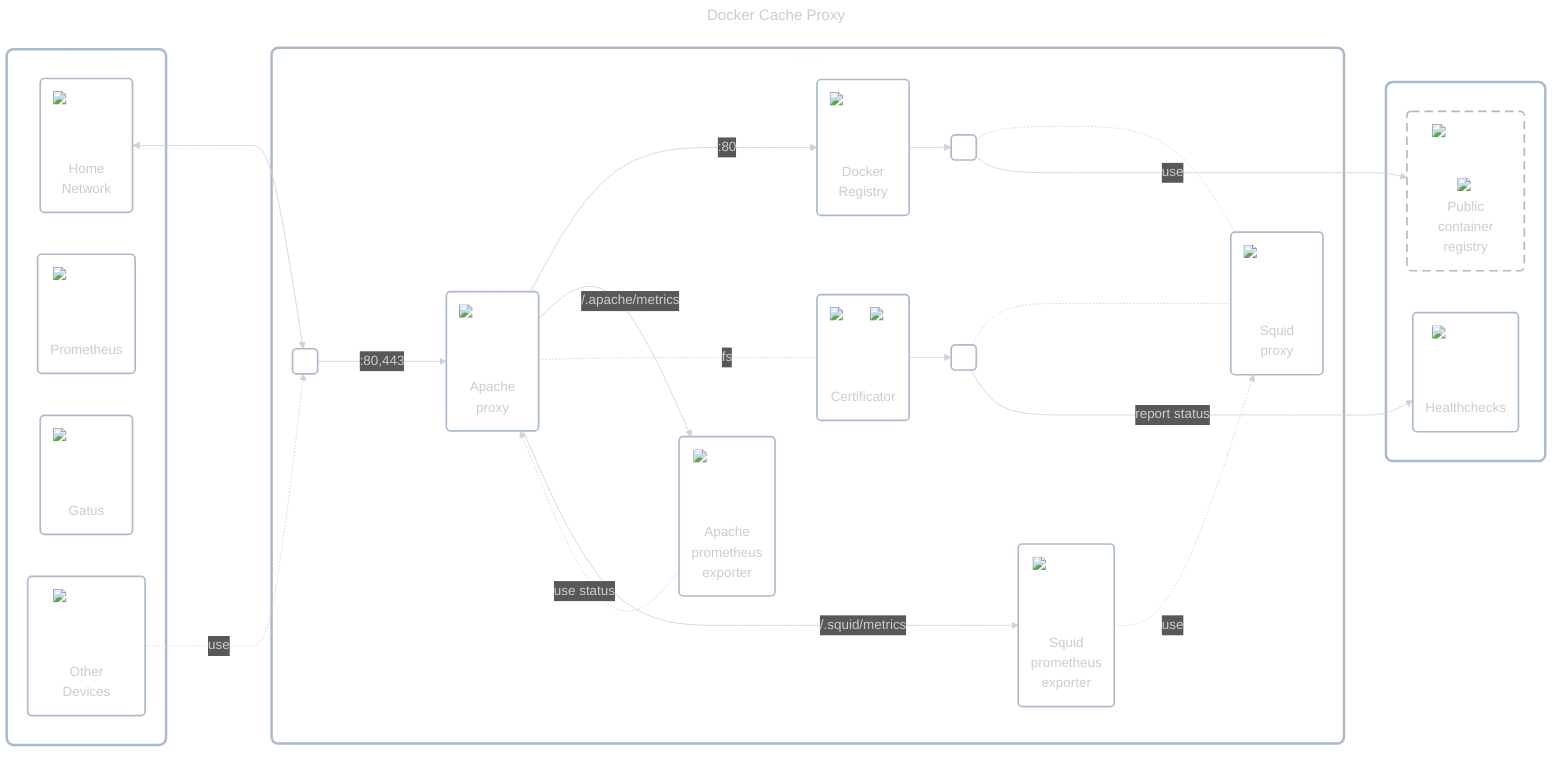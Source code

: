 ---
title: Docker Cache Proxy
config:
    theme: dark
---

flowchart LR
    classDef cluster fill:#ffffff00,stroke:#aabbccff,stroke-width:3px,rx:8px,ry:8px;
    classDef node fill:#ffffff00,stroke:#aabbccff,stroke-width:2px,rx:5px,ry:5px;
    classDef dashed_border stroke-dasharray:10 6;

    subgraph others_1["Others"]
        home_network("<div style='position:relative;width:80px;height:80px;margin:0 auto;margin-bottom:0.1em'><img src='../../../../icons/network.png' style='min-width:80px;max-width:80px' /></div>Home<br/>Network")
        prometheus("<div style='position:relative;width:80px;height:80px;margin:0 auto;margin-bottom:0.5em'><img src='../../../../icons/prometheus.png' style='min-width:80px;max-width:80px' /></div>Prometheus")
        gatus("<div style='position:relative;width:80px;height:80px;margin:0 auto;margin-bottom:0.5em'><img src='../../../../icons/gatus.png' style='min-width:80px;max-width:80px' /></div>Gatus")
        other_devices["<div style='position:relative;width:80px;height:80px;margin:0 auto;margin-bottom:0.5em'><img src='../../../../icons/servers.png' style='min-width:80px;max-width:80px' /></div>Other<br/>Devices"]
    end

    subgraph app_wrapper["App"]
        network_interface(" ")
        apache_proxy("<div style='position:relative;width:80px;height:80px;margin:0 auto;margin-bottom:0.5em'><img src='../../../../icons/apache.png' style='min-width:80px;max-width:80px' /></div>Apache<br/>proxy")
        apache_prometheus_exporter("<div style='position:relative;width:80px;height:80px;margin:0 auto;margin-bottom:0.5em'><img src='../../../../icons/apache-prometheus-exporter.png' style='min-width:80px;max-width:80px' /></div>Apache<br/>prometheus<br/>exporter")
        certificator("<div style='position:relative;width:80px;height:80px;margin:0 auto;margin-bottom:1em'><img src='../../../../icons/cronjob.png' style='min-width:32px;max-width:32px;position:absolute;top:0;right:0' /><img src='../../../../icons/lets-encrypt.png' style='min-width:80px;max-width:80px' /></div>Certificator")
        docker_registry("<div style='position:relative;width:80px;height:80px;margin:0 auto;margin-bottom:0.25em'><img src='../../../../icons/docker.png' style='min-width:80px;max-width:80px' /></div>Docker<br/>Registry")
        squid_proxy("<div style='position:relative;width:80px;height:80px;margin:0 auto;margin-bottom:0.75em'><img src='../../../../icons/squid.jpg' style='min-width:80px;max-width:80px' /></div>Squid<br/>proxy")
        squid_prometheus_exporter("<div style='position:relative;width:80px;height:80px;margin:0 auto;margin-bottom:0.75em'><img src='../../../../icons/squid-prometheus-exporter.png' style='min-width:80px;max-width:80px' /></div>Squid<br/>prometheus<br/>exporter")
        outbound_interface_1(" ")
        outbound_interface_2(" ")

        network_interface --->|:80,443| apache_proxy --->|:80| docker_registry
        apache_proxy -->|/.apache/metrics| apache_prometheus_exporter -.->|use status| apache_proxy
        apache_proxy -..-|fs| certificator
        outbound_interface_1 & outbound_interface_2 -..- squid_proxy
        apache_proxy -->|/.squid/metrics| squid_prometheus_exporter -.->|use| squid_proxy
    end

    subgraph others_2["Others"]
        healthchecks("<div style='position:relative;width:80px;height:80px;margin:0 auto;margin-bottom:0.5em'><img src='../../../../icons/healthchecks.png' style='min-width:80px;max-width:80px' /></div>Healthchecks")
        dockerhub["<div style='position:relative;width:80px;height:80px;margin:0 auto;margin-bottom:0.5em'><img src='../../../../icons/cloud.png' style='min-width:80px;max-width:80px' /><img src='../../../../icons/docker.png' style='min-width:50px;max-width:50px;position:absolute;bottom:0;right:0' /></div>Public<br/>container<br/>registry"]
        class dockerhub dashed_border
    end

    squid_proxy ~~~ dockerhub & healthchecks
    home_network <---> network_interface
    other_devices -..->|use| network_interface
    docker_registry --> outbound_interface_1 -->|use| dockerhub
    certificator --> outbound_interface_2 -->|report status| healthchecks